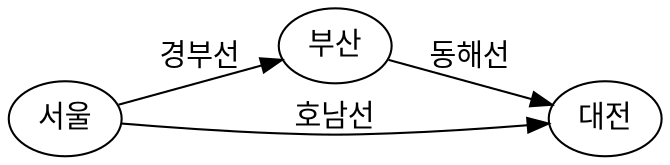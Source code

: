 // 한국의 주요 도시
digraph {
	rankdir=LR
	node [fontname=NanumGothic]
	edge [fontname=NanumGothic]
	A [label="서울"]
	B [label="부산"]
	C [label="대전"]
	A -> B [label="경부선"]
	A -> C [label="호남선"]
	B -> C [label="동해선"]
}
